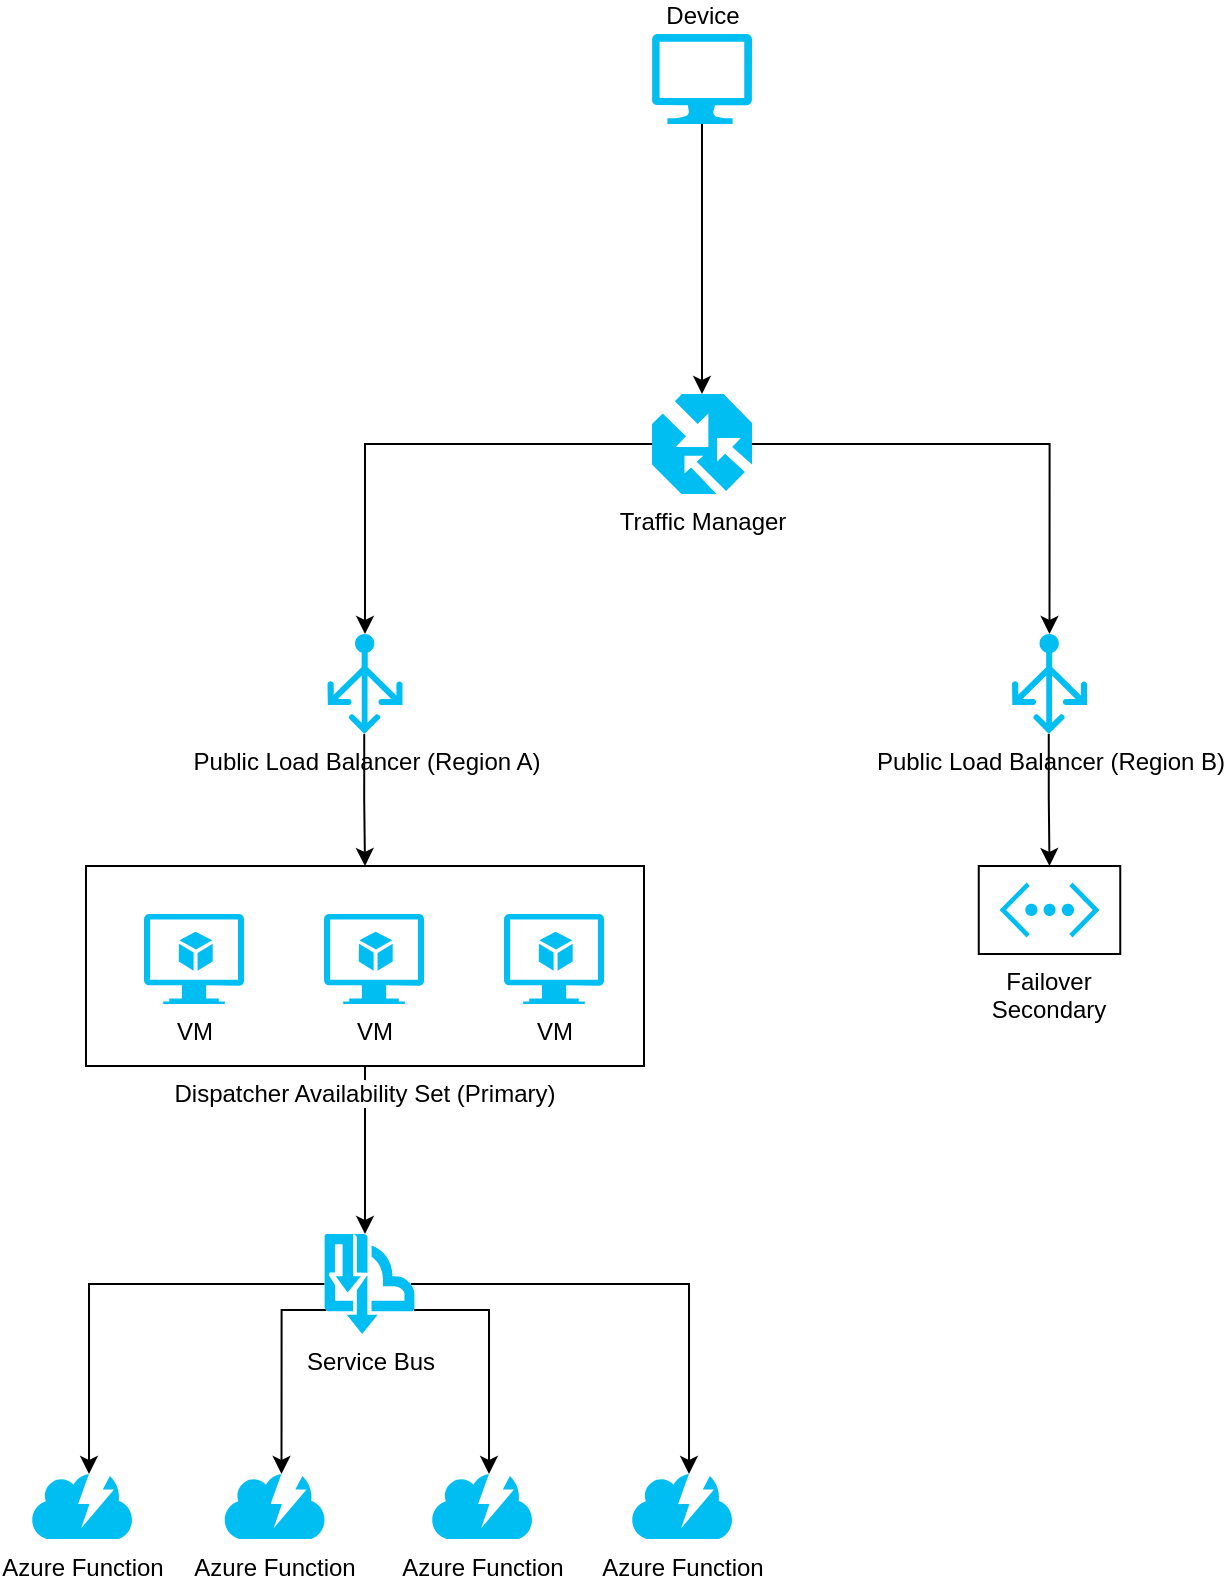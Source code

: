<mxfile version="12.8.5" type="github">
  <diagram id="-9tl46MMvIOzKLyB9kHu" name="Page-1">
    <mxGraphModel dx="1382" dy="1984" grid="1" gridSize="10" guides="1" tooltips="1" connect="1" arrows="1" fold="1" page="1" pageScale="1" pageWidth="850" pageHeight="1100" math="0" shadow="0">
      <root>
        <mxCell id="0" />
        <mxCell id="1" parent="0" />
        <mxCell id="wyif-WNhcubzZ_lqFdsm-12" style="edgeStyle=orthogonalEdgeStyle;rounded=0;orthogonalLoop=1;jettySize=auto;html=1;entryX=0.45;entryY=0;entryDx=0;entryDy=0;entryPerimeter=0;" edge="1" parent="1" source="wyif-WNhcubzZ_lqFdsm-6" target="wyif-WNhcubzZ_lqFdsm-7">
          <mxGeometry relative="1" as="geometry" />
        </mxCell>
        <mxCell id="wyif-WNhcubzZ_lqFdsm-6" value="Dispatcher Availability Set (Primary)" style="rounded=0;whiteSpace=wrap;html=1;labelPosition=center;verticalLabelPosition=bottom;align=center;verticalAlign=top;labelBackgroundColor=#ffffff;" vertex="1" parent="1">
          <mxGeometry x="297" y="266" width="279" height="100" as="geometry" />
        </mxCell>
        <mxCell id="wyif-WNhcubzZ_lqFdsm-25" style="edgeStyle=orthogonalEdgeStyle;rounded=0;orthogonalLoop=1;jettySize=auto;html=1;entryX=0.5;entryY=0;entryDx=0;entryDy=0;entryPerimeter=0;" edge="1" parent="1" source="wyif-WNhcubzZ_lqFdsm-1" target="wyif-WNhcubzZ_lqFdsm-22">
          <mxGeometry relative="1" as="geometry" />
        </mxCell>
        <mxCell id="wyif-WNhcubzZ_lqFdsm-1" value="Device" style="verticalLabelPosition=top;html=1;verticalAlign=bottom;align=center;strokeColor=none;fillColor=#00BEF2;shape=mxgraph.azure.computer;pointerEvents=1;labelPosition=center;" vertex="1" parent="1">
          <mxGeometry x="580" y="-150" width="50" height="45" as="geometry" />
        </mxCell>
        <mxCell id="wyif-WNhcubzZ_lqFdsm-2" value="VM" style="verticalLabelPosition=bottom;html=1;verticalAlign=top;align=center;strokeColor=none;fillColor=#00BEF2;shape=mxgraph.azure.virtual_machine_feature;pointerEvents=1;" vertex="1" parent="1">
          <mxGeometry x="326" y="290" width="50" height="45" as="geometry" />
        </mxCell>
        <mxCell id="wyif-WNhcubzZ_lqFdsm-3" value="VM" style="verticalLabelPosition=bottom;html=1;verticalAlign=top;align=center;strokeColor=none;fillColor=#00BEF2;shape=mxgraph.azure.virtual_machine_feature;pointerEvents=1;" vertex="1" parent="1">
          <mxGeometry x="416" y="290" width="50" height="45" as="geometry" />
        </mxCell>
        <mxCell id="wyif-WNhcubzZ_lqFdsm-4" value="VM" style="verticalLabelPosition=bottom;html=1;verticalAlign=top;align=center;strokeColor=none;fillColor=#00BEF2;shape=mxgraph.azure.virtual_machine_feature;pointerEvents=1;" vertex="1" parent="1">
          <mxGeometry x="506" y="290" width="50" height="45" as="geometry" />
        </mxCell>
        <mxCell id="wyif-WNhcubzZ_lqFdsm-17" style="edgeStyle=orthogonalEdgeStyle;rounded=0;orthogonalLoop=1;jettySize=auto;html=1;exitX=0.49;exitY=1;exitDx=0;exitDy=0;exitPerimeter=0;entryX=0.5;entryY=0;entryDx=0;entryDy=0;" edge="1" parent="1" source="wyif-WNhcubzZ_lqFdsm-5" target="wyif-WNhcubzZ_lqFdsm-6">
          <mxGeometry relative="1" as="geometry" />
        </mxCell>
        <mxCell id="wyif-WNhcubzZ_lqFdsm-5" value="Public Load Balancer (Region A)" style="verticalLabelPosition=bottom;html=1;verticalAlign=top;align=center;strokeColor=none;fillColor=#00BEF2;shape=mxgraph.azure.load_balancer_generic;pointerEvents=1;" vertex="1" parent="1">
          <mxGeometry x="417.75" y="150" width="37.5" height="50" as="geometry" />
        </mxCell>
        <mxCell id="wyif-WNhcubzZ_lqFdsm-13" style="edgeStyle=orthogonalEdgeStyle;rounded=0;orthogonalLoop=1;jettySize=auto;html=1;exitX=0.96;exitY=0.5;exitDx=0;exitDy=0;exitPerimeter=0;entryX=0.57;entryY=0;entryDx=0;entryDy=0;entryPerimeter=0;" edge="1" parent="1" source="wyif-WNhcubzZ_lqFdsm-7" target="wyif-WNhcubzZ_lqFdsm-11">
          <mxGeometry relative="1" as="geometry" />
        </mxCell>
        <mxCell id="wyif-WNhcubzZ_lqFdsm-14" style="edgeStyle=orthogonalEdgeStyle;rounded=0;orthogonalLoop=1;jettySize=auto;html=1;exitX=0.995;exitY=0.76;exitDx=0;exitDy=0;exitPerimeter=0;entryX=0.57;entryY=0;entryDx=0;entryDy=0;entryPerimeter=0;" edge="1" parent="1" source="wyif-WNhcubzZ_lqFdsm-7" target="wyif-WNhcubzZ_lqFdsm-10">
          <mxGeometry relative="1" as="geometry" />
        </mxCell>
        <mxCell id="wyif-WNhcubzZ_lqFdsm-15" style="edgeStyle=orthogonalEdgeStyle;rounded=0;orthogonalLoop=1;jettySize=auto;html=1;exitX=0.02;exitY=0.76;exitDx=0;exitDy=0;exitPerimeter=0;entryX=0.57;entryY=0;entryDx=0;entryDy=0;entryPerimeter=0;" edge="1" parent="1" source="wyif-WNhcubzZ_lqFdsm-7" target="wyif-WNhcubzZ_lqFdsm-9">
          <mxGeometry relative="1" as="geometry" />
        </mxCell>
        <mxCell id="wyif-WNhcubzZ_lqFdsm-16" style="edgeStyle=orthogonalEdgeStyle;rounded=0;orthogonalLoop=1;jettySize=auto;html=1;exitX=0;exitY=0.5;exitDx=0;exitDy=0;exitPerimeter=0;entryX=0.57;entryY=0;entryDx=0;entryDy=0;entryPerimeter=0;" edge="1" parent="1" source="wyif-WNhcubzZ_lqFdsm-7" target="wyif-WNhcubzZ_lqFdsm-8">
          <mxGeometry relative="1" as="geometry" />
        </mxCell>
        <mxCell id="wyif-WNhcubzZ_lqFdsm-7" value="Service Bus" style="verticalLabelPosition=bottom;html=1;verticalAlign=top;align=center;strokeColor=none;fillColor=#00BEF2;shape=mxgraph.azure.service_bus_topics_and_subscriptions;pointerEvents=1;labelBackgroundColor=#ffffff;" vertex="1" parent="1">
          <mxGeometry x="416.25" y="450" width="45" height="50" as="geometry" />
        </mxCell>
        <mxCell id="wyif-WNhcubzZ_lqFdsm-8" value="Azure Function" style="verticalLabelPosition=bottom;html=1;verticalAlign=top;align=center;strokeColor=none;fillColor=#00BEF2;shape=mxgraph.azure.content_delivery_network;labelBackgroundColor=#ffffff;" vertex="1" parent="1">
          <mxGeometry x="270" y="570" width="50" height="32.5" as="geometry" />
        </mxCell>
        <mxCell id="wyif-WNhcubzZ_lqFdsm-9" value="Azure Function" style="verticalLabelPosition=bottom;html=1;verticalAlign=top;align=center;strokeColor=none;fillColor=#00BEF2;shape=mxgraph.azure.content_delivery_network;labelBackgroundColor=#ffffff;" vertex="1" parent="1">
          <mxGeometry x="366.25" y="570" width="50" height="32.5" as="geometry" />
        </mxCell>
        <mxCell id="wyif-WNhcubzZ_lqFdsm-10" value="Azure Function" style="verticalLabelPosition=bottom;html=1;verticalAlign=top;align=center;strokeColor=none;fillColor=#00BEF2;shape=mxgraph.azure.content_delivery_network;labelBackgroundColor=#ffffff;" vertex="1" parent="1">
          <mxGeometry x="470" y="570" width="50" height="32.5" as="geometry" />
        </mxCell>
        <mxCell id="wyif-WNhcubzZ_lqFdsm-11" value="Azure Function" style="verticalLabelPosition=bottom;html=1;verticalAlign=top;align=center;strokeColor=none;fillColor=#00BEF2;shape=mxgraph.azure.content_delivery_network;labelBackgroundColor=#ffffff;" vertex="1" parent="1">
          <mxGeometry x="570" y="570" width="50" height="32.5" as="geometry" />
        </mxCell>
        <mxCell id="wyif-WNhcubzZ_lqFdsm-27" style="edgeStyle=orthogonalEdgeStyle;rounded=0;orthogonalLoop=1;jettySize=auto;html=1;exitX=0.49;exitY=1;exitDx=0;exitDy=0;exitPerimeter=0;entryX=0.5;entryY=0;entryDx=0;entryDy=0;" edge="1" parent="1" source="wyif-WNhcubzZ_lqFdsm-19" target="wyif-WNhcubzZ_lqFdsm-26">
          <mxGeometry relative="1" as="geometry" />
        </mxCell>
        <mxCell id="wyif-WNhcubzZ_lqFdsm-19" value="Public Load Balancer (Region B)" style="verticalLabelPosition=bottom;html=1;verticalAlign=top;align=center;strokeColor=none;fillColor=#00BEF2;shape=mxgraph.azure.load_balancer_generic;pointerEvents=1;" vertex="1" parent="1">
          <mxGeometry x="760" y="150" width="37.5" height="50" as="geometry" />
        </mxCell>
        <mxCell id="wyif-WNhcubzZ_lqFdsm-23" style="edgeStyle=orthogonalEdgeStyle;rounded=0;orthogonalLoop=1;jettySize=auto;html=1;entryX=0.5;entryY=0;entryDx=0;entryDy=0;entryPerimeter=0;" edge="1" parent="1" source="wyif-WNhcubzZ_lqFdsm-22" target="wyif-WNhcubzZ_lqFdsm-19">
          <mxGeometry relative="1" as="geometry" />
        </mxCell>
        <mxCell id="wyif-WNhcubzZ_lqFdsm-24" style="edgeStyle=orthogonalEdgeStyle;rounded=0;orthogonalLoop=1;jettySize=auto;html=1;exitX=0;exitY=0.5;exitDx=0;exitDy=0;exitPerimeter=0;entryX=0.5;entryY=0;entryDx=0;entryDy=0;entryPerimeter=0;" edge="1" parent="1" source="wyif-WNhcubzZ_lqFdsm-22" target="wyif-WNhcubzZ_lqFdsm-5">
          <mxGeometry relative="1" as="geometry" />
        </mxCell>
        <mxCell id="wyif-WNhcubzZ_lqFdsm-22" value="Traffic Manager" style="verticalLabelPosition=bottom;html=1;verticalAlign=top;align=center;strokeColor=none;fillColor=#00BEF2;shape=mxgraph.azure.traffic_manager;pointerEvents=1;labelBackgroundColor=#ffffff;" vertex="1" parent="1">
          <mxGeometry x="580" y="30" width="50" height="50" as="geometry" />
        </mxCell>
        <mxCell id="wyif-WNhcubzZ_lqFdsm-26" value="Failover Secondary" style="rounded=0;whiteSpace=wrap;html=1;labelPosition=center;verticalLabelPosition=bottom;align=center;verticalAlign=top;labelBackgroundColor=#ffffff;" vertex="1" parent="1">
          <mxGeometry x="743.38" y="266" width="70.75" height="44" as="geometry" />
        </mxCell>
        <mxCell id="wyif-WNhcubzZ_lqFdsm-28" value="" style="verticalLabelPosition=bottom;html=1;verticalAlign=top;align=center;strokeColor=none;fillColor=#00BEF2;shape=mxgraph.azure.virtual_network;pointerEvents=1;labelBackgroundColor=#ffffff;" vertex="1" parent="1">
          <mxGeometry x="753.76" y="274.25" width="50" height="27.5" as="geometry" />
        </mxCell>
      </root>
    </mxGraphModel>
  </diagram>
</mxfile>
